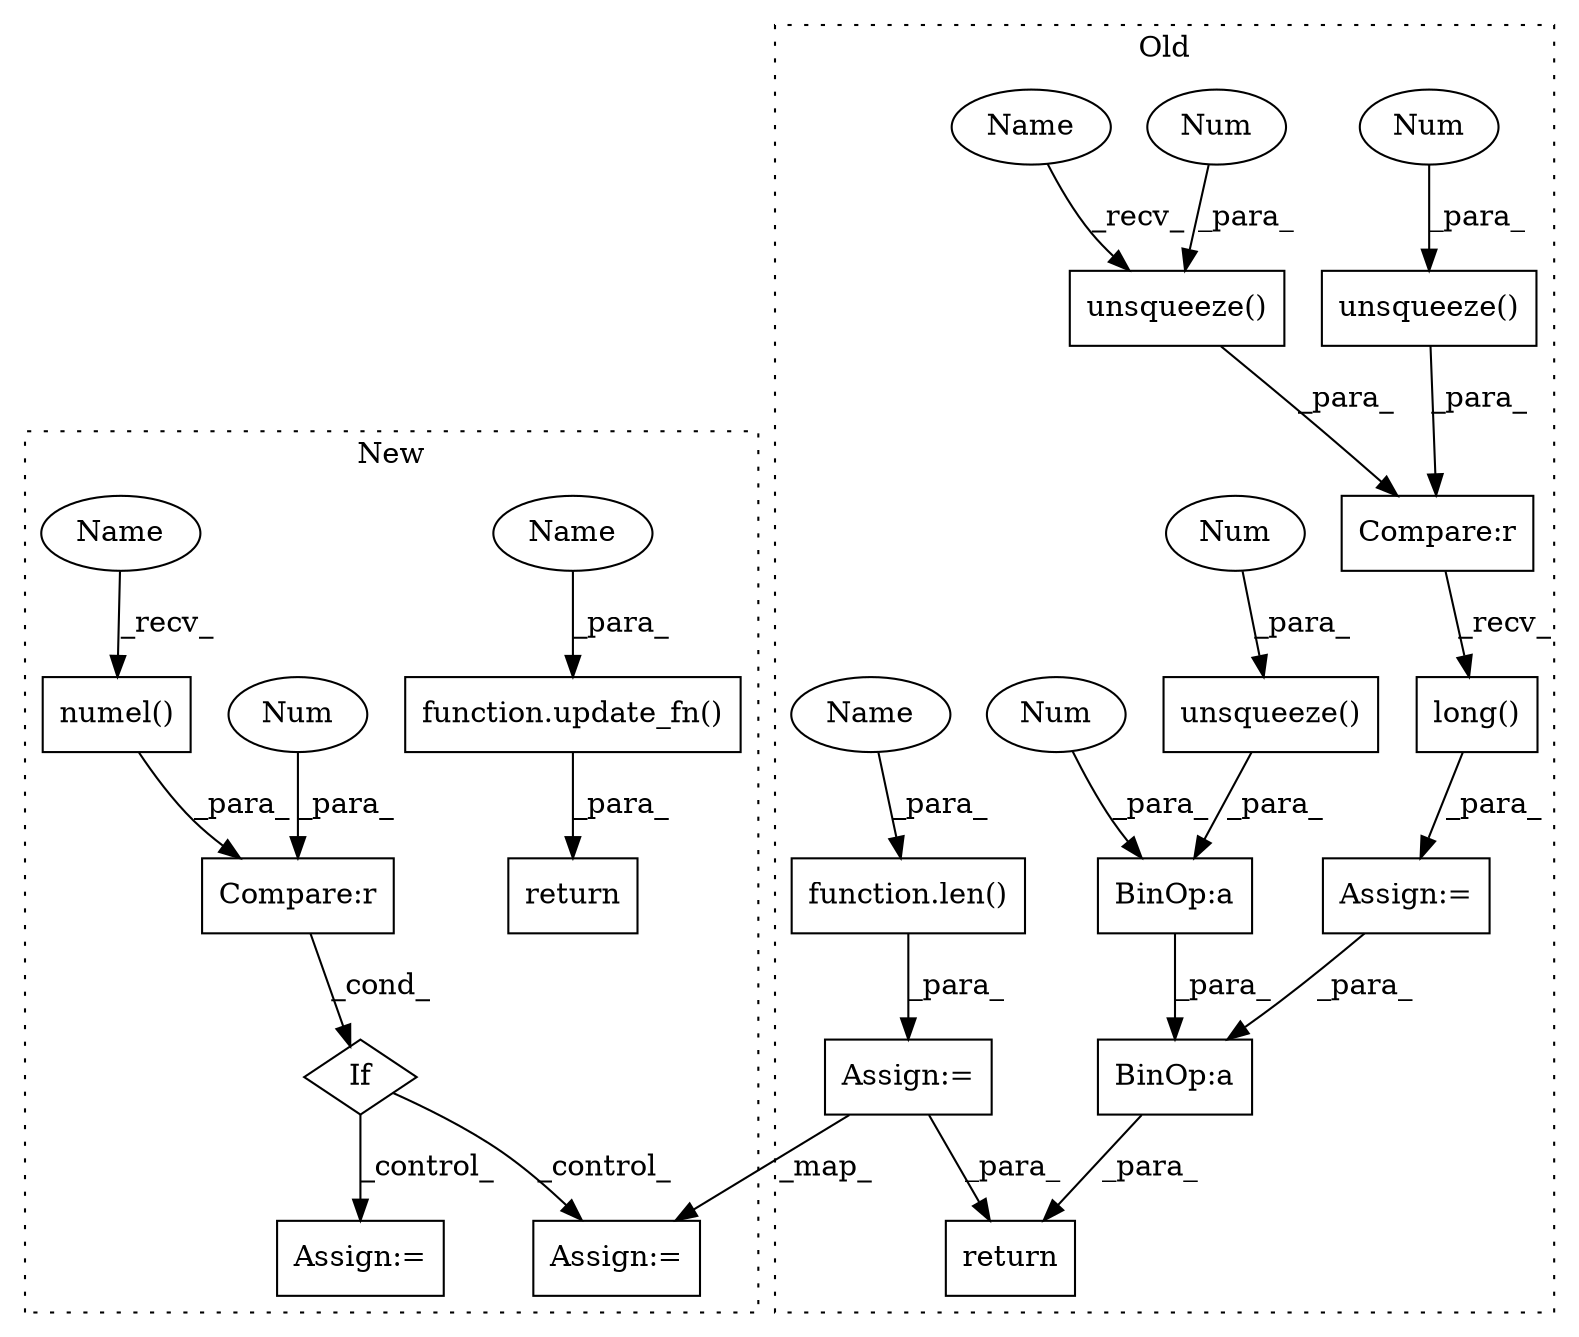 digraph G {
subgraph cluster0 {
1 [label="return" a="93" s="18602" l="7" shape="box"];
3 [label="function.len()" a="75" s="18053,18067" l="4,1" shape="box"];
4 [label="BinOp:a" a="82" s="18309" l="3" shape="box"];
5 [label="BinOp:a" a="82" s="18305" l="3" shape="box"];
8 [label="long()" a="75" s="18132" l="68" shape="box"];
9 [label="unsqueeze()" a="75" s="18156,18178" l="21,1" shape="box"];
10 [label="Compare:r" a="40" s="18132" l="61" shape="box"];
11 [label="Num" a="76" s="18308" l="1" shape="ellipse"];
12 [label="Num" a="76" s="18177" l="1" shape="ellipse"];
14 [label="unsqueeze()" a="75" s="18312,18333" l="19,1" shape="box"];
16 [label="Num" a="76" s="18331" l="2" shape="ellipse"];
17 [label="unsqueeze()" a="75" s="18133,18151" l="16,1" shape="box"];
18 [label="Num" a="76" s="18149" l="2" shape="ellipse"];
19 [label="Assign:=" a="68" s="18129" l="3" shape="box"];
23 [label="Assign:=" a="68" s="18050" l="3" shape="box"];
24 [label="Name" a="87" s="18156" l="10" shape="ellipse"];
25 [label="Name" a="87" s="18057" l="10" shape="ellipse"];
label = "Old";
style="dotted";
}
subgraph cluster1 {
2 [label="function.update_fn()" a="75" s="19901,19949" l="10,1" shape="box"];
6 [label="numel()" a="75" s="19698" l="13" shape="box"];
7 [label="If" a="96" s="19695" l="3" shape="diamond"];
13 [label="Compare:r" a="40" s="19698" l="40" shape="box"];
15 [label="Num" a="76" s="19729" l="9" shape="ellipse"];
20 [label="Assign:=" a="68" s="19840" l="3" shape="box"];
21 [label="return" a="93" s="19894" l="7" shape="box"];
22 [label="Assign:=" a="68" s="19757" l="3" shape="box"];
26 [label="Name" a="87" s="19911" l="5" shape="ellipse"];
27 [label="Name" a="87" s="19698" l="5" shape="ellipse"];
label = "New";
style="dotted";
}
2 -> 21 [label="_para_"];
3 -> 23 [label="_para_"];
4 -> 5 [label="_para_"];
5 -> 1 [label="_para_"];
6 -> 13 [label="_para_"];
7 -> 20 [label="_control_"];
7 -> 22 [label="_control_"];
8 -> 19 [label="_para_"];
9 -> 10 [label="_para_"];
10 -> 8 [label="_recv_"];
11 -> 4 [label="_para_"];
12 -> 9 [label="_para_"];
13 -> 7 [label="_cond_"];
14 -> 4 [label="_para_"];
15 -> 13 [label="_para_"];
16 -> 14 [label="_para_"];
17 -> 10 [label="_para_"];
18 -> 17 [label="_para_"];
19 -> 5 [label="_para_"];
23 -> 1 [label="_para_"];
23 -> 22 [label="_map_"];
24 -> 9 [label="_recv_"];
25 -> 3 [label="_para_"];
26 -> 2 [label="_para_"];
27 -> 6 [label="_recv_"];
}
